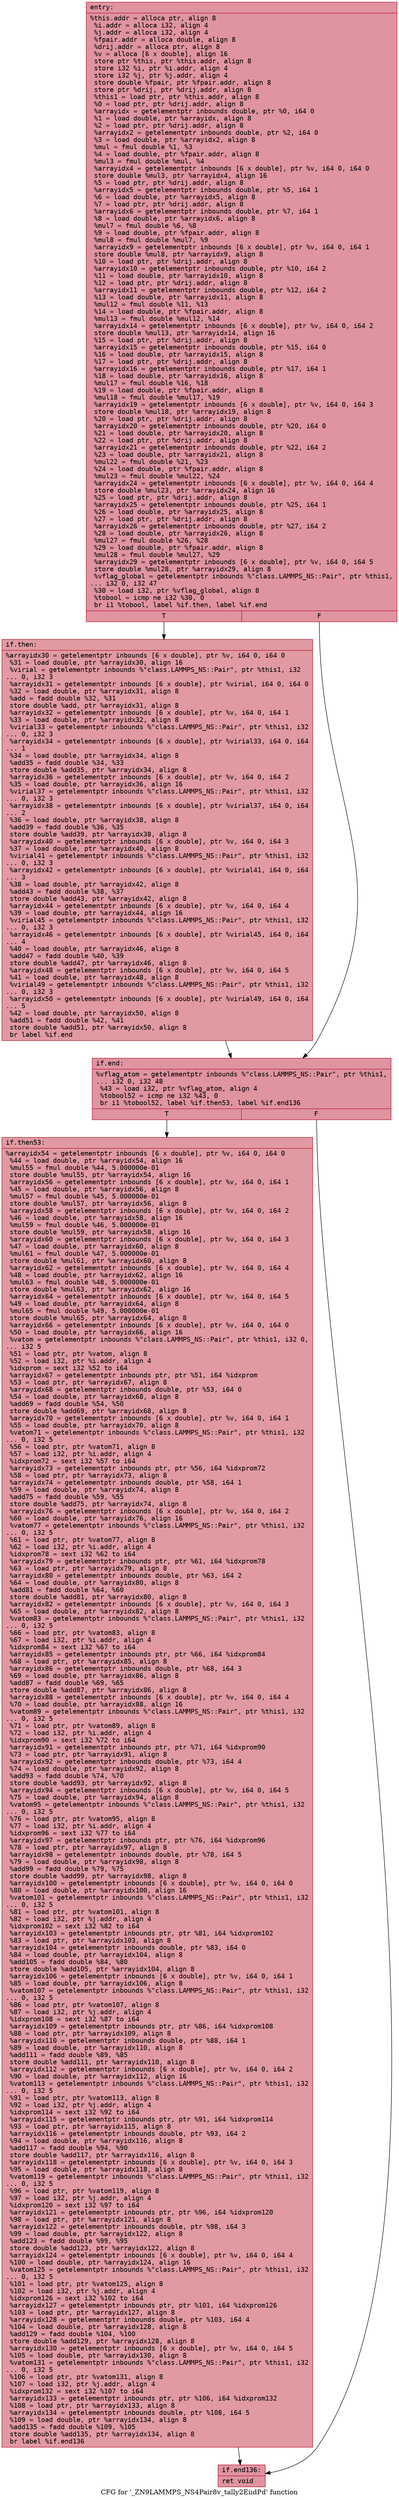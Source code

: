 digraph "CFG for '_ZN9LAMMPS_NS4Pair8v_tally2EiidPd' function" {
	label="CFG for '_ZN9LAMMPS_NS4Pair8v_tally2EiidPd' function";

	Node0x55f573364470 [shape=record,color="#b70d28ff", style=filled, fillcolor="#b70d2870" fontname="Courier",label="{entry:\l|  %this.addr = alloca ptr, align 8\l  %i.addr = alloca i32, align 4\l  %j.addr = alloca i32, align 4\l  %fpair.addr = alloca double, align 8\l  %drij.addr = alloca ptr, align 8\l  %v = alloca [6 x double], align 16\l  store ptr %this, ptr %this.addr, align 8\l  store i32 %i, ptr %i.addr, align 4\l  store i32 %j, ptr %j.addr, align 4\l  store double %fpair, ptr %fpair.addr, align 8\l  store ptr %drij, ptr %drij.addr, align 8\l  %this1 = load ptr, ptr %this.addr, align 8\l  %0 = load ptr, ptr %drij.addr, align 8\l  %arrayidx = getelementptr inbounds double, ptr %0, i64 0\l  %1 = load double, ptr %arrayidx, align 8\l  %2 = load ptr, ptr %drij.addr, align 8\l  %arrayidx2 = getelementptr inbounds double, ptr %2, i64 0\l  %3 = load double, ptr %arrayidx2, align 8\l  %mul = fmul double %1, %3\l  %4 = load double, ptr %fpair.addr, align 8\l  %mul3 = fmul double %mul, %4\l  %arrayidx4 = getelementptr inbounds [6 x double], ptr %v, i64 0, i64 0\l  store double %mul3, ptr %arrayidx4, align 16\l  %5 = load ptr, ptr %drij.addr, align 8\l  %arrayidx5 = getelementptr inbounds double, ptr %5, i64 1\l  %6 = load double, ptr %arrayidx5, align 8\l  %7 = load ptr, ptr %drij.addr, align 8\l  %arrayidx6 = getelementptr inbounds double, ptr %7, i64 1\l  %8 = load double, ptr %arrayidx6, align 8\l  %mul7 = fmul double %6, %8\l  %9 = load double, ptr %fpair.addr, align 8\l  %mul8 = fmul double %mul7, %9\l  %arrayidx9 = getelementptr inbounds [6 x double], ptr %v, i64 0, i64 1\l  store double %mul8, ptr %arrayidx9, align 8\l  %10 = load ptr, ptr %drij.addr, align 8\l  %arrayidx10 = getelementptr inbounds double, ptr %10, i64 2\l  %11 = load double, ptr %arrayidx10, align 8\l  %12 = load ptr, ptr %drij.addr, align 8\l  %arrayidx11 = getelementptr inbounds double, ptr %12, i64 2\l  %13 = load double, ptr %arrayidx11, align 8\l  %mul12 = fmul double %11, %13\l  %14 = load double, ptr %fpair.addr, align 8\l  %mul13 = fmul double %mul12, %14\l  %arrayidx14 = getelementptr inbounds [6 x double], ptr %v, i64 0, i64 2\l  store double %mul13, ptr %arrayidx14, align 16\l  %15 = load ptr, ptr %drij.addr, align 8\l  %arrayidx15 = getelementptr inbounds double, ptr %15, i64 0\l  %16 = load double, ptr %arrayidx15, align 8\l  %17 = load ptr, ptr %drij.addr, align 8\l  %arrayidx16 = getelementptr inbounds double, ptr %17, i64 1\l  %18 = load double, ptr %arrayidx16, align 8\l  %mul17 = fmul double %16, %18\l  %19 = load double, ptr %fpair.addr, align 8\l  %mul18 = fmul double %mul17, %19\l  %arrayidx19 = getelementptr inbounds [6 x double], ptr %v, i64 0, i64 3\l  store double %mul18, ptr %arrayidx19, align 8\l  %20 = load ptr, ptr %drij.addr, align 8\l  %arrayidx20 = getelementptr inbounds double, ptr %20, i64 0\l  %21 = load double, ptr %arrayidx20, align 8\l  %22 = load ptr, ptr %drij.addr, align 8\l  %arrayidx21 = getelementptr inbounds double, ptr %22, i64 2\l  %23 = load double, ptr %arrayidx21, align 8\l  %mul22 = fmul double %21, %23\l  %24 = load double, ptr %fpair.addr, align 8\l  %mul23 = fmul double %mul22, %24\l  %arrayidx24 = getelementptr inbounds [6 x double], ptr %v, i64 0, i64 4\l  store double %mul23, ptr %arrayidx24, align 16\l  %25 = load ptr, ptr %drij.addr, align 8\l  %arrayidx25 = getelementptr inbounds double, ptr %25, i64 1\l  %26 = load double, ptr %arrayidx25, align 8\l  %27 = load ptr, ptr %drij.addr, align 8\l  %arrayidx26 = getelementptr inbounds double, ptr %27, i64 2\l  %28 = load double, ptr %arrayidx26, align 8\l  %mul27 = fmul double %26, %28\l  %29 = load double, ptr %fpair.addr, align 8\l  %mul28 = fmul double %mul27, %29\l  %arrayidx29 = getelementptr inbounds [6 x double], ptr %v, i64 0, i64 5\l  store double %mul28, ptr %arrayidx29, align 8\l  %vflag_global = getelementptr inbounds %\"class.LAMMPS_NS::Pair\", ptr %this1,\l... i32 0, i32 47\l  %30 = load i32, ptr %vflag_global, align 8\l  %tobool = icmp ne i32 %30, 0\l  br i1 %tobool, label %if.then, label %if.end\l|{<s0>T|<s1>F}}"];
	Node0x55f573364470:s0 -> Node0x55f57336a6a0[tooltip="entry -> if.then\nProbability 62.50%" ];
	Node0x55f573364470:s1 -> Node0x55f57336a710[tooltip="entry -> if.end\nProbability 37.50%" ];
	Node0x55f57336a6a0 [shape=record,color="#b70d28ff", style=filled, fillcolor="#bb1b2c70" fontname="Courier",label="{if.then:\l|  %arrayidx30 = getelementptr inbounds [6 x double], ptr %v, i64 0, i64 0\l  %31 = load double, ptr %arrayidx30, align 16\l  %virial = getelementptr inbounds %\"class.LAMMPS_NS::Pair\", ptr %this1, i32\l... 0, i32 3\l  %arrayidx31 = getelementptr inbounds [6 x double], ptr %virial, i64 0, i64 0\l  %32 = load double, ptr %arrayidx31, align 8\l  %add = fadd double %32, %31\l  store double %add, ptr %arrayidx31, align 8\l  %arrayidx32 = getelementptr inbounds [6 x double], ptr %v, i64 0, i64 1\l  %33 = load double, ptr %arrayidx32, align 8\l  %virial33 = getelementptr inbounds %\"class.LAMMPS_NS::Pair\", ptr %this1, i32\l... 0, i32 3\l  %arrayidx34 = getelementptr inbounds [6 x double], ptr %virial33, i64 0, i64\l... 1\l  %34 = load double, ptr %arrayidx34, align 8\l  %add35 = fadd double %34, %33\l  store double %add35, ptr %arrayidx34, align 8\l  %arrayidx36 = getelementptr inbounds [6 x double], ptr %v, i64 0, i64 2\l  %35 = load double, ptr %arrayidx36, align 16\l  %virial37 = getelementptr inbounds %\"class.LAMMPS_NS::Pair\", ptr %this1, i32\l... 0, i32 3\l  %arrayidx38 = getelementptr inbounds [6 x double], ptr %virial37, i64 0, i64\l... 2\l  %36 = load double, ptr %arrayidx38, align 8\l  %add39 = fadd double %36, %35\l  store double %add39, ptr %arrayidx38, align 8\l  %arrayidx40 = getelementptr inbounds [6 x double], ptr %v, i64 0, i64 3\l  %37 = load double, ptr %arrayidx40, align 8\l  %virial41 = getelementptr inbounds %\"class.LAMMPS_NS::Pair\", ptr %this1, i32\l... 0, i32 3\l  %arrayidx42 = getelementptr inbounds [6 x double], ptr %virial41, i64 0, i64\l... 3\l  %38 = load double, ptr %arrayidx42, align 8\l  %add43 = fadd double %38, %37\l  store double %add43, ptr %arrayidx42, align 8\l  %arrayidx44 = getelementptr inbounds [6 x double], ptr %v, i64 0, i64 4\l  %39 = load double, ptr %arrayidx44, align 16\l  %virial45 = getelementptr inbounds %\"class.LAMMPS_NS::Pair\", ptr %this1, i32\l... 0, i32 3\l  %arrayidx46 = getelementptr inbounds [6 x double], ptr %virial45, i64 0, i64\l... 4\l  %40 = load double, ptr %arrayidx46, align 8\l  %add47 = fadd double %40, %39\l  store double %add47, ptr %arrayidx46, align 8\l  %arrayidx48 = getelementptr inbounds [6 x double], ptr %v, i64 0, i64 5\l  %41 = load double, ptr %arrayidx48, align 8\l  %virial49 = getelementptr inbounds %\"class.LAMMPS_NS::Pair\", ptr %this1, i32\l... 0, i32 3\l  %arrayidx50 = getelementptr inbounds [6 x double], ptr %virial49, i64 0, i64\l... 5\l  %42 = load double, ptr %arrayidx50, align 8\l  %add51 = fadd double %42, %41\l  store double %add51, ptr %arrayidx50, align 8\l  br label %if.end\l}"];
	Node0x55f57336a6a0 -> Node0x55f57336a710[tooltip="if.then -> if.end\nProbability 100.00%" ];
	Node0x55f57336a710 [shape=record,color="#b70d28ff", style=filled, fillcolor="#b70d2870" fontname="Courier",label="{if.end:\l|  %vflag_atom = getelementptr inbounds %\"class.LAMMPS_NS::Pair\", ptr %this1,\l... i32 0, i32 48\l  %43 = load i32, ptr %vflag_atom, align 4\l  %tobool52 = icmp ne i32 %43, 0\l  br i1 %tobool52, label %if.then53, label %if.end136\l|{<s0>T|<s1>F}}"];
	Node0x55f57336a710:s0 -> Node0x55f57336cc80[tooltip="if.end -> if.then53\nProbability 62.50%" ];
	Node0x55f57336a710:s1 -> Node0x55f57336cd00[tooltip="if.end -> if.end136\nProbability 37.50%" ];
	Node0x55f57336cc80 [shape=record,color="#b70d28ff", style=filled, fillcolor="#bb1b2c70" fontname="Courier",label="{if.then53:\l|  %arrayidx54 = getelementptr inbounds [6 x double], ptr %v, i64 0, i64 0\l  %44 = load double, ptr %arrayidx54, align 16\l  %mul55 = fmul double %44, 5.000000e-01\l  store double %mul55, ptr %arrayidx54, align 16\l  %arrayidx56 = getelementptr inbounds [6 x double], ptr %v, i64 0, i64 1\l  %45 = load double, ptr %arrayidx56, align 8\l  %mul57 = fmul double %45, 5.000000e-01\l  store double %mul57, ptr %arrayidx56, align 8\l  %arrayidx58 = getelementptr inbounds [6 x double], ptr %v, i64 0, i64 2\l  %46 = load double, ptr %arrayidx58, align 16\l  %mul59 = fmul double %46, 5.000000e-01\l  store double %mul59, ptr %arrayidx58, align 16\l  %arrayidx60 = getelementptr inbounds [6 x double], ptr %v, i64 0, i64 3\l  %47 = load double, ptr %arrayidx60, align 8\l  %mul61 = fmul double %47, 5.000000e-01\l  store double %mul61, ptr %arrayidx60, align 8\l  %arrayidx62 = getelementptr inbounds [6 x double], ptr %v, i64 0, i64 4\l  %48 = load double, ptr %arrayidx62, align 16\l  %mul63 = fmul double %48, 5.000000e-01\l  store double %mul63, ptr %arrayidx62, align 16\l  %arrayidx64 = getelementptr inbounds [6 x double], ptr %v, i64 0, i64 5\l  %49 = load double, ptr %arrayidx64, align 8\l  %mul65 = fmul double %49, 5.000000e-01\l  store double %mul65, ptr %arrayidx64, align 8\l  %arrayidx66 = getelementptr inbounds [6 x double], ptr %v, i64 0, i64 0\l  %50 = load double, ptr %arrayidx66, align 16\l  %vatom = getelementptr inbounds %\"class.LAMMPS_NS::Pair\", ptr %this1, i32 0,\l... i32 5\l  %51 = load ptr, ptr %vatom, align 8\l  %52 = load i32, ptr %i.addr, align 4\l  %idxprom = sext i32 %52 to i64\l  %arrayidx67 = getelementptr inbounds ptr, ptr %51, i64 %idxprom\l  %53 = load ptr, ptr %arrayidx67, align 8\l  %arrayidx68 = getelementptr inbounds double, ptr %53, i64 0\l  %54 = load double, ptr %arrayidx68, align 8\l  %add69 = fadd double %54, %50\l  store double %add69, ptr %arrayidx68, align 8\l  %arrayidx70 = getelementptr inbounds [6 x double], ptr %v, i64 0, i64 1\l  %55 = load double, ptr %arrayidx70, align 8\l  %vatom71 = getelementptr inbounds %\"class.LAMMPS_NS::Pair\", ptr %this1, i32\l... 0, i32 5\l  %56 = load ptr, ptr %vatom71, align 8\l  %57 = load i32, ptr %i.addr, align 4\l  %idxprom72 = sext i32 %57 to i64\l  %arrayidx73 = getelementptr inbounds ptr, ptr %56, i64 %idxprom72\l  %58 = load ptr, ptr %arrayidx73, align 8\l  %arrayidx74 = getelementptr inbounds double, ptr %58, i64 1\l  %59 = load double, ptr %arrayidx74, align 8\l  %add75 = fadd double %59, %55\l  store double %add75, ptr %arrayidx74, align 8\l  %arrayidx76 = getelementptr inbounds [6 x double], ptr %v, i64 0, i64 2\l  %60 = load double, ptr %arrayidx76, align 16\l  %vatom77 = getelementptr inbounds %\"class.LAMMPS_NS::Pair\", ptr %this1, i32\l... 0, i32 5\l  %61 = load ptr, ptr %vatom77, align 8\l  %62 = load i32, ptr %i.addr, align 4\l  %idxprom78 = sext i32 %62 to i64\l  %arrayidx79 = getelementptr inbounds ptr, ptr %61, i64 %idxprom78\l  %63 = load ptr, ptr %arrayidx79, align 8\l  %arrayidx80 = getelementptr inbounds double, ptr %63, i64 2\l  %64 = load double, ptr %arrayidx80, align 8\l  %add81 = fadd double %64, %60\l  store double %add81, ptr %arrayidx80, align 8\l  %arrayidx82 = getelementptr inbounds [6 x double], ptr %v, i64 0, i64 3\l  %65 = load double, ptr %arrayidx82, align 8\l  %vatom83 = getelementptr inbounds %\"class.LAMMPS_NS::Pair\", ptr %this1, i32\l... 0, i32 5\l  %66 = load ptr, ptr %vatom83, align 8\l  %67 = load i32, ptr %i.addr, align 4\l  %idxprom84 = sext i32 %67 to i64\l  %arrayidx85 = getelementptr inbounds ptr, ptr %66, i64 %idxprom84\l  %68 = load ptr, ptr %arrayidx85, align 8\l  %arrayidx86 = getelementptr inbounds double, ptr %68, i64 3\l  %69 = load double, ptr %arrayidx86, align 8\l  %add87 = fadd double %69, %65\l  store double %add87, ptr %arrayidx86, align 8\l  %arrayidx88 = getelementptr inbounds [6 x double], ptr %v, i64 0, i64 4\l  %70 = load double, ptr %arrayidx88, align 16\l  %vatom89 = getelementptr inbounds %\"class.LAMMPS_NS::Pair\", ptr %this1, i32\l... 0, i32 5\l  %71 = load ptr, ptr %vatom89, align 8\l  %72 = load i32, ptr %i.addr, align 4\l  %idxprom90 = sext i32 %72 to i64\l  %arrayidx91 = getelementptr inbounds ptr, ptr %71, i64 %idxprom90\l  %73 = load ptr, ptr %arrayidx91, align 8\l  %arrayidx92 = getelementptr inbounds double, ptr %73, i64 4\l  %74 = load double, ptr %arrayidx92, align 8\l  %add93 = fadd double %74, %70\l  store double %add93, ptr %arrayidx92, align 8\l  %arrayidx94 = getelementptr inbounds [6 x double], ptr %v, i64 0, i64 5\l  %75 = load double, ptr %arrayidx94, align 8\l  %vatom95 = getelementptr inbounds %\"class.LAMMPS_NS::Pair\", ptr %this1, i32\l... 0, i32 5\l  %76 = load ptr, ptr %vatom95, align 8\l  %77 = load i32, ptr %i.addr, align 4\l  %idxprom96 = sext i32 %77 to i64\l  %arrayidx97 = getelementptr inbounds ptr, ptr %76, i64 %idxprom96\l  %78 = load ptr, ptr %arrayidx97, align 8\l  %arrayidx98 = getelementptr inbounds double, ptr %78, i64 5\l  %79 = load double, ptr %arrayidx98, align 8\l  %add99 = fadd double %79, %75\l  store double %add99, ptr %arrayidx98, align 8\l  %arrayidx100 = getelementptr inbounds [6 x double], ptr %v, i64 0, i64 0\l  %80 = load double, ptr %arrayidx100, align 16\l  %vatom101 = getelementptr inbounds %\"class.LAMMPS_NS::Pair\", ptr %this1, i32\l... 0, i32 5\l  %81 = load ptr, ptr %vatom101, align 8\l  %82 = load i32, ptr %j.addr, align 4\l  %idxprom102 = sext i32 %82 to i64\l  %arrayidx103 = getelementptr inbounds ptr, ptr %81, i64 %idxprom102\l  %83 = load ptr, ptr %arrayidx103, align 8\l  %arrayidx104 = getelementptr inbounds double, ptr %83, i64 0\l  %84 = load double, ptr %arrayidx104, align 8\l  %add105 = fadd double %84, %80\l  store double %add105, ptr %arrayidx104, align 8\l  %arrayidx106 = getelementptr inbounds [6 x double], ptr %v, i64 0, i64 1\l  %85 = load double, ptr %arrayidx106, align 8\l  %vatom107 = getelementptr inbounds %\"class.LAMMPS_NS::Pair\", ptr %this1, i32\l... 0, i32 5\l  %86 = load ptr, ptr %vatom107, align 8\l  %87 = load i32, ptr %j.addr, align 4\l  %idxprom108 = sext i32 %87 to i64\l  %arrayidx109 = getelementptr inbounds ptr, ptr %86, i64 %idxprom108\l  %88 = load ptr, ptr %arrayidx109, align 8\l  %arrayidx110 = getelementptr inbounds double, ptr %88, i64 1\l  %89 = load double, ptr %arrayidx110, align 8\l  %add111 = fadd double %89, %85\l  store double %add111, ptr %arrayidx110, align 8\l  %arrayidx112 = getelementptr inbounds [6 x double], ptr %v, i64 0, i64 2\l  %90 = load double, ptr %arrayidx112, align 16\l  %vatom113 = getelementptr inbounds %\"class.LAMMPS_NS::Pair\", ptr %this1, i32\l... 0, i32 5\l  %91 = load ptr, ptr %vatom113, align 8\l  %92 = load i32, ptr %j.addr, align 4\l  %idxprom114 = sext i32 %92 to i64\l  %arrayidx115 = getelementptr inbounds ptr, ptr %91, i64 %idxprom114\l  %93 = load ptr, ptr %arrayidx115, align 8\l  %arrayidx116 = getelementptr inbounds double, ptr %93, i64 2\l  %94 = load double, ptr %arrayidx116, align 8\l  %add117 = fadd double %94, %90\l  store double %add117, ptr %arrayidx116, align 8\l  %arrayidx118 = getelementptr inbounds [6 x double], ptr %v, i64 0, i64 3\l  %95 = load double, ptr %arrayidx118, align 8\l  %vatom119 = getelementptr inbounds %\"class.LAMMPS_NS::Pair\", ptr %this1, i32\l... 0, i32 5\l  %96 = load ptr, ptr %vatom119, align 8\l  %97 = load i32, ptr %j.addr, align 4\l  %idxprom120 = sext i32 %97 to i64\l  %arrayidx121 = getelementptr inbounds ptr, ptr %96, i64 %idxprom120\l  %98 = load ptr, ptr %arrayidx121, align 8\l  %arrayidx122 = getelementptr inbounds double, ptr %98, i64 3\l  %99 = load double, ptr %arrayidx122, align 8\l  %add123 = fadd double %99, %95\l  store double %add123, ptr %arrayidx122, align 8\l  %arrayidx124 = getelementptr inbounds [6 x double], ptr %v, i64 0, i64 4\l  %100 = load double, ptr %arrayidx124, align 16\l  %vatom125 = getelementptr inbounds %\"class.LAMMPS_NS::Pair\", ptr %this1, i32\l... 0, i32 5\l  %101 = load ptr, ptr %vatom125, align 8\l  %102 = load i32, ptr %j.addr, align 4\l  %idxprom126 = sext i32 %102 to i64\l  %arrayidx127 = getelementptr inbounds ptr, ptr %101, i64 %idxprom126\l  %103 = load ptr, ptr %arrayidx127, align 8\l  %arrayidx128 = getelementptr inbounds double, ptr %103, i64 4\l  %104 = load double, ptr %arrayidx128, align 8\l  %add129 = fadd double %104, %100\l  store double %add129, ptr %arrayidx128, align 8\l  %arrayidx130 = getelementptr inbounds [6 x double], ptr %v, i64 0, i64 5\l  %105 = load double, ptr %arrayidx130, align 8\l  %vatom131 = getelementptr inbounds %\"class.LAMMPS_NS::Pair\", ptr %this1, i32\l... 0, i32 5\l  %106 = load ptr, ptr %vatom131, align 8\l  %107 = load i32, ptr %j.addr, align 4\l  %idxprom132 = sext i32 %107 to i64\l  %arrayidx133 = getelementptr inbounds ptr, ptr %106, i64 %idxprom132\l  %108 = load ptr, ptr %arrayidx133, align 8\l  %arrayidx134 = getelementptr inbounds double, ptr %108, i64 5\l  %109 = load double, ptr %arrayidx134, align 8\l  %add135 = fadd double %109, %105\l  store double %add135, ptr %arrayidx134, align 8\l  br label %if.end136\l}"];
	Node0x55f57336cc80 -> Node0x55f57336cd00[tooltip="if.then53 -> if.end136\nProbability 100.00%" ];
	Node0x55f57336cd00 [shape=record,color="#b70d28ff", style=filled, fillcolor="#b70d2870" fontname="Courier",label="{if.end136:\l|  ret void\l}"];
}
